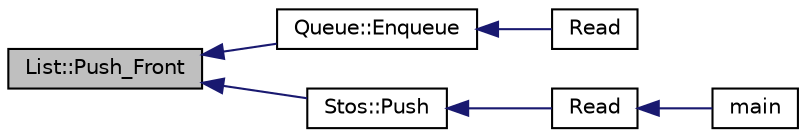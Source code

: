 digraph "List::Push_Front"
{
  edge [fontname="Helvetica",fontsize="10",labelfontname="Helvetica",labelfontsize="10"];
  node [fontname="Helvetica",fontsize="10",shape=record];
  rankdir="LR";
  Node1 [label="List::Push_Front",height=0.2,width=0.4,color="black", fillcolor="grey75", style="filled" fontcolor="black"];
  Node1 -> Node2 [dir="back",color="midnightblue",fontsize="10",style="solid",fontname="Helvetica"];
  Node2 [label="Queue::Enqueue",height=0.2,width=0.4,color="black", fillcolor="white", style="filled",URL="$class_queue.html#ad79218b6296d87515f0a487764c44111"];
  Node2 -> Node3 [dir="back",color="midnightblue",fontsize="10",style="solid",fontname="Helvetica"];
  Node3 [label="Read",height=0.2,width=0.4,color="black", fillcolor="white", style="filled",URL="$plik_8hpp.html#ac3bcb770ee00a4905d76cbe15e098718"];
  Node1 -> Node4 [dir="back",color="midnightblue",fontsize="10",style="solid",fontname="Helvetica"];
  Node4 [label="Stos::Push",height=0.2,width=0.4,color="black", fillcolor="white", style="filled",URL="$class_stos.html#af8c0c485dceb28e986cdc93e933ec365"];
  Node4 -> Node5 [dir="back",color="midnightblue",fontsize="10",style="solid",fontname="Helvetica"];
  Node5 [label="Read",height=0.2,width=0.4,color="black", fillcolor="white", style="filled",URL="$plik_8hpp.html#a603d1d2e8cd3619abf4032fbf8cc212d"];
  Node5 -> Node6 [dir="back",color="midnightblue",fontsize="10",style="solid",fontname="Helvetica"];
  Node6 [label="main",height=0.2,width=0.4,color="black", fillcolor="white", style="filled",URL="$main_8cpp.html#ae66f6b31b5ad750f1fe042a706a4e3d4"];
}
